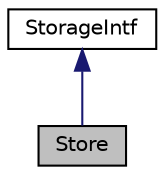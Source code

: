 digraph "Store"
{
 // INTERACTIVE_SVG=YES
  edge [fontname="Helvetica",fontsize="10",labelfontname="Helvetica",labelfontsize="10"];
  node [fontname="Helvetica",fontsize="10",shape=record];
  Node0 [label="Store",height=0.2,width=0.4,color="black", fillcolor="grey75", style="filled", fontcolor="black"];
  Node1 -> Node0 [dir="back",color="midnightblue",fontsize="10",style="solid",fontname="Helvetica"];
  Node1 [label="StorageIntf",height=0.2,width=0.4,color="black", fillcolor="white", style="filled",URL="$d7/db0/class_storage_intf.html",tooltip="Abstract interface for file based memory storage operations. "];
}
